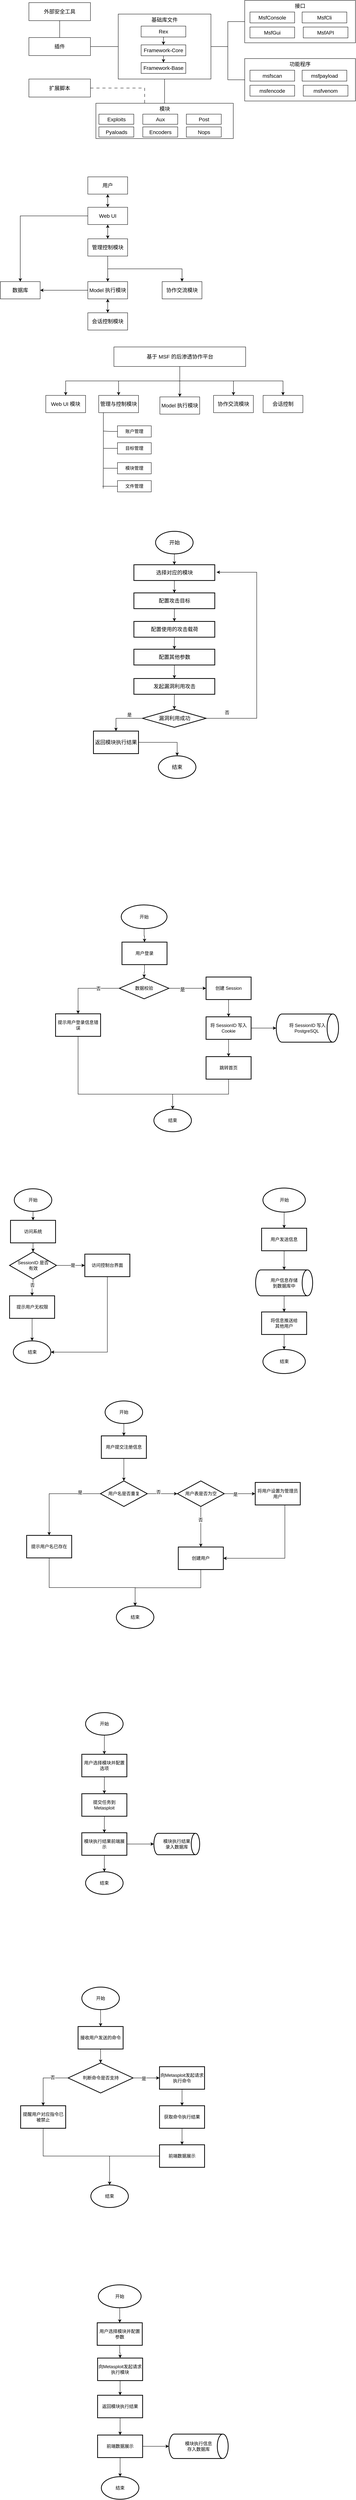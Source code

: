 <mxfile version="24.5.3" type="github">
  <diagram name="第 1 页" id="Pq7LRNEMIVmDGtsw7FPM">
    <mxGraphModel dx="1235" dy="669" grid="0" gridSize="10" guides="1" tooltips="1" connect="1" arrows="1" fold="1" page="0" pageScale="1" pageWidth="827" pageHeight="1169" math="0" shadow="0">
      <root>
        <mxCell id="0" />
        <mxCell id="1" parent="0" />
        <mxCell id="Ie2kDliUhMyuqAFJr6fS-40" value="" style="group" parent="1" vertex="1" connectable="0">
          <mxGeometry x="126" y="84" width="870" height="368" as="geometry" />
        </mxCell>
        <mxCell id="Ie2kDliUhMyuqAFJr6fS-12" value="" style="edgeStyle=orthogonalEdgeStyle;rounded=0;orthogonalLoop=1;jettySize=auto;html=1;endArrow=none;endFill=0;" parent="Ie2kDliUhMyuqAFJr6fS-40" source="Ie2kDliUhMyuqAFJr6fS-1" target="Ie2kDliUhMyuqAFJr6fS-2" edge="1">
          <mxGeometry relative="1" as="geometry" />
        </mxCell>
        <mxCell id="Ie2kDliUhMyuqAFJr6fS-1" value="外部安全工具" style="rounded=0;whiteSpace=wrap;html=1;fontSize=14;" parent="Ie2kDliUhMyuqAFJr6fS-40" vertex="1">
          <mxGeometry y="6" width="164" height="48" as="geometry" />
        </mxCell>
        <mxCell id="Ie2kDliUhMyuqAFJr6fS-10" value="" style="edgeStyle=orthogonalEdgeStyle;rounded=0;orthogonalLoop=1;jettySize=auto;html=1;endArrow=none;endFill=0;" parent="Ie2kDliUhMyuqAFJr6fS-40" source="Ie2kDliUhMyuqAFJr6fS-2" target="Ie2kDliUhMyuqAFJr6fS-3" edge="1">
          <mxGeometry relative="1" as="geometry" />
        </mxCell>
        <mxCell id="Ie2kDliUhMyuqAFJr6fS-2" value="插件" style="rounded=0;whiteSpace=wrap;html=1;fontSize=14;" parent="Ie2kDliUhMyuqAFJr6fS-40" vertex="1">
          <mxGeometry y="99" width="164" height="48" as="geometry" />
        </mxCell>
        <mxCell id="Ie2kDliUhMyuqAFJr6fS-4" value="扩展脚本" style="rounded=0;whiteSpace=wrap;html=1;fontSize=14;" parent="Ie2kDliUhMyuqAFJr6fS-40" vertex="1">
          <mxGeometry y="209.5" width="164" height="48" as="geometry" />
        </mxCell>
        <mxCell id="Ie2kDliUhMyuqAFJr6fS-11" value="" style="group" parent="Ie2kDliUhMyuqAFJr6fS-40" vertex="1" connectable="0">
          <mxGeometry x="238" y="36.5" width="247" height="173" as="geometry" />
        </mxCell>
        <mxCell id="Ie2kDliUhMyuqAFJr6fS-3" value="基础库文件" style="rounded=0;whiteSpace=wrap;html=1;fontSize=14;verticalAlign=top;" parent="Ie2kDliUhMyuqAFJr6fS-11" vertex="1">
          <mxGeometry width="247" height="173" as="geometry" />
        </mxCell>
        <mxCell id="Ie2kDliUhMyuqAFJr6fS-8" value="" style="edgeStyle=orthogonalEdgeStyle;rounded=0;orthogonalLoop=1;jettySize=auto;html=1;" parent="Ie2kDliUhMyuqAFJr6fS-11" source="Ie2kDliUhMyuqAFJr6fS-5" target="Ie2kDliUhMyuqAFJr6fS-6" edge="1">
          <mxGeometry relative="1" as="geometry" />
        </mxCell>
        <mxCell id="Ie2kDliUhMyuqAFJr6fS-5" value="Rex" style="rounded=0;whiteSpace=wrap;html=1;fontSize=14;" parent="Ie2kDliUhMyuqAFJr6fS-11" vertex="1">
          <mxGeometry x="61" y="32" width="119" height="29" as="geometry" />
        </mxCell>
        <mxCell id="Ie2kDliUhMyuqAFJr6fS-9" value="" style="edgeStyle=orthogonalEdgeStyle;rounded=0;orthogonalLoop=1;jettySize=auto;html=1;" parent="Ie2kDliUhMyuqAFJr6fS-11" source="Ie2kDliUhMyuqAFJr6fS-6" target="Ie2kDliUhMyuqAFJr6fS-7" edge="1">
          <mxGeometry relative="1" as="geometry" />
        </mxCell>
        <mxCell id="Ie2kDliUhMyuqAFJr6fS-6" value="Framework-Core" style="rounded=0;whiteSpace=wrap;html=1;fontSize=14;" parent="Ie2kDliUhMyuqAFJr6fS-11" vertex="1">
          <mxGeometry x="61" y="82" width="119" height="29" as="geometry" />
        </mxCell>
        <mxCell id="Ie2kDliUhMyuqAFJr6fS-7" value="Framework-Base" style="rounded=0;whiteSpace=wrap;html=1;fontSize=14;" parent="Ie2kDliUhMyuqAFJr6fS-11" vertex="1">
          <mxGeometry x="61" y="129" width="119" height="29" as="geometry" />
        </mxCell>
        <mxCell id="Ie2kDliUhMyuqAFJr6fS-20" value="" style="group" parent="Ie2kDliUhMyuqAFJr6fS-40" vertex="1" connectable="0">
          <mxGeometry x="178.5" y="274" width="366" height="94" as="geometry" />
        </mxCell>
        <mxCell id="Ie2kDliUhMyuqAFJr6fS-13" value="模块" style="rounded=0;whiteSpace=wrap;html=1;fontSize=14;verticalAlign=top;" parent="Ie2kDliUhMyuqAFJr6fS-20" vertex="1">
          <mxGeometry width="366" height="94" as="geometry" />
        </mxCell>
        <mxCell id="Ie2kDliUhMyuqAFJr6fS-14" value="Exploits" style="rounded=0;whiteSpace=wrap;html=1;fontSize=14;" parent="Ie2kDliUhMyuqAFJr6fS-20" vertex="1">
          <mxGeometry x="8" y="29" width="93" height="27" as="geometry" />
        </mxCell>
        <mxCell id="Ie2kDliUhMyuqAFJr6fS-15" value="Aux" style="rounded=0;whiteSpace=wrap;html=1;fontSize=14;" parent="Ie2kDliUhMyuqAFJr6fS-20" vertex="1">
          <mxGeometry x="125" y="29" width="93" height="27" as="geometry" />
        </mxCell>
        <mxCell id="Ie2kDliUhMyuqAFJr6fS-16" value="Post" style="rounded=0;whiteSpace=wrap;html=1;fontSize=14;" parent="Ie2kDliUhMyuqAFJr6fS-20" vertex="1">
          <mxGeometry x="241" y="29" width="93" height="27" as="geometry" />
        </mxCell>
        <mxCell id="Ie2kDliUhMyuqAFJr6fS-17" value="Pyaloads" style="rounded=0;whiteSpace=wrap;html=1;fontSize=14;" parent="Ie2kDliUhMyuqAFJr6fS-20" vertex="1">
          <mxGeometry x="8" y="63" width="93" height="27" as="geometry" />
        </mxCell>
        <mxCell id="Ie2kDliUhMyuqAFJr6fS-18" value="Encoders" style="rounded=0;whiteSpace=wrap;html=1;fontSize=14;" parent="Ie2kDliUhMyuqAFJr6fS-20" vertex="1">
          <mxGeometry x="125" y="63" width="93" height="27" as="geometry" />
        </mxCell>
        <mxCell id="Ie2kDliUhMyuqAFJr6fS-19" value="Nops" style="rounded=0;whiteSpace=wrap;html=1;fontSize=14;" parent="Ie2kDliUhMyuqAFJr6fS-20" vertex="1">
          <mxGeometry x="241" y="63" width="93" height="27" as="geometry" />
        </mxCell>
        <mxCell id="Ie2kDliUhMyuqAFJr6fS-23" style="edgeStyle=orthogonalEdgeStyle;rounded=0;orthogonalLoop=1;jettySize=auto;html=1;entryX=0.5;entryY=1;entryDx=0;entryDy=0;endArrow=none;endFill=0;" parent="Ie2kDliUhMyuqAFJr6fS-40" source="Ie2kDliUhMyuqAFJr6fS-13" target="Ie2kDliUhMyuqAFJr6fS-3" edge="1">
          <mxGeometry relative="1" as="geometry" />
        </mxCell>
        <mxCell id="Ie2kDliUhMyuqAFJr6fS-24" style="edgeStyle=orthogonalEdgeStyle;rounded=0;orthogonalLoop=1;jettySize=auto;html=1;entryX=0.355;entryY=0.028;entryDx=0;entryDy=0;entryPerimeter=0;dashed=1;dashPattern=8 8;endArrow=none;endFill=0;" parent="Ie2kDliUhMyuqAFJr6fS-40" source="Ie2kDliUhMyuqAFJr6fS-4" target="Ie2kDliUhMyuqAFJr6fS-13" edge="1">
          <mxGeometry relative="1" as="geometry" />
        </mxCell>
        <mxCell id="Ie2kDliUhMyuqAFJr6fS-31" value="" style="group" parent="Ie2kDliUhMyuqAFJr6fS-40" vertex="1" connectable="0">
          <mxGeometry x="575" width="295" height="113" as="geometry" />
        </mxCell>
        <mxCell id="Ie2kDliUhMyuqAFJr6fS-25" value="接口" style="rounded=0;whiteSpace=wrap;html=1;fontSize=14;verticalAlign=top;" parent="Ie2kDliUhMyuqAFJr6fS-31" vertex="1">
          <mxGeometry width="295" height="113" as="geometry" />
        </mxCell>
        <mxCell id="Ie2kDliUhMyuqAFJr6fS-26" value="MsfConsole" style="rounded=0;whiteSpace=wrap;html=1;fontSize=14;" parent="Ie2kDliUhMyuqAFJr6fS-31" vertex="1">
          <mxGeometry x="14" y="31" width="119" height="29" as="geometry" />
        </mxCell>
        <mxCell id="Ie2kDliUhMyuqAFJr6fS-27" value="MsfCli" style="rounded=0;whiteSpace=wrap;html=1;fontSize=14;" parent="Ie2kDliUhMyuqAFJr6fS-31" vertex="1">
          <mxGeometry x="153" y="31" width="119" height="29" as="geometry" />
        </mxCell>
        <mxCell id="Ie2kDliUhMyuqAFJr6fS-28" value="MsfGui" style="rounded=0;whiteSpace=wrap;html=1;fontSize=14;" parent="Ie2kDliUhMyuqAFJr6fS-31" vertex="1">
          <mxGeometry x="14" y="71" width="119" height="29" as="geometry" />
        </mxCell>
        <mxCell id="Ie2kDliUhMyuqAFJr6fS-29" value="MsfAPI" style="rounded=0;whiteSpace=wrap;html=1;fontSize=14;" parent="Ie2kDliUhMyuqAFJr6fS-31" vertex="1">
          <mxGeometry x="156" y="71" width="119" height="29" as="geometry" />
        </mxCell>
        <mxCell id="Ie2kDliUhMyuqAFJr6fS-32" value="" style="group" parent="Ie2kDliUhMyuqAFJr6fS-40" vertex="1" connectable="0">
          <mxGeometry x="575" y="155" width="295" height="113" as="geometry" />
        </mxCell>
        <mxCell id="Ie2kDliUhMyuqAFJr6fS-33" value="功能程序" style="rounded=0;whiteSpace=wrap;html=1;fontSize=14;verticalAlign=top;" parent="Ie2kDliUhMyuqAFJr6fS-32" vertex="1">
          <mxGeometry width="295" height="113" as="geometry" />
        </mxCell>
        <mxCell id="Ie2kDliUhMyuqAFJr6fS-34" value="msfscan" style="rounded=0;whiteSpace=wrap;html=1;fontSize=14;" parent="Ie2kDliUhMyuqAFJr6fS-32" vertex="1">
          <mxGeometry x="14" y="31" width="119" height="29" as="geometry" />
        </mxCell>
        <mxCell id="Ie2kDliUhMyuqAFJr6fS-35" value="msfpayload" style="rounded=0;whiteSpace=wrap;html=1;fontSize=14;" parent="Ie2kDliUhMyuqAFJr6fS-32" vertex="1">
          <mxGeometry x="153" y="31" width="119" height="29" as="geometry" />
        </mxCell>
        <mxCell id="Ie2kDliUhMyuqAFJr6fS-36" value="msfencode" style="rounded=0;whiteSpace=wrap;html=1;fontSize=14;" parent="Ie2kDliUhMyuqAFJr6fS-32" vertex="1">
          <mxGeometry x="14" y="71" width="119" height="29" as="geometry" />
        </mxCell>
        <mxCell id="Ie2kDliUhMyuqAFJr6fS-37" value="msfvenom" style="rounded=0;whiteSpace=wrap;html=1;fontSize=14;" parent="Ie2kDliUhMyuqAFJr6fS-32" vertex="1">
          <mxGeometry x="156" y="71" width="119" height="29" as="geometry" />
        </mxCell>
        <mxCell id="Ie2kDliUhMyuqAFJr6fS-38" value="" style="edgeStyle=orthogonalEdgeStyle;rounded=0;orthogonalLoop=1;jettySize=auto;html=1;entryX=0;entryY=0.5;entryDx=0;entryDy=0;endArrow=none;endFill=0;" parent="Ie2kDliUhMyuqAFJr6fS-40" source="Ie2kDliUhMyuqAFJr6fS-3" target="Ie2kDliUhMyuqAFJr6fS-25" edge="1">
          <mxGeometry relative="1" as="geometry" />
        </mxCell>
        <mxCell id="Ie2kDliUhMyuqAFJr6fS-39" style="edgeStyle=orthogonalEdgeStyle;rounded=0;orthogonalLoop=1;jettySize=auto;html=1;entryX=0;entryY=0.5;entryDx=0;entryDy=0;endArrow=none;endFill=0;" parent="Ie2kDliUhMyuqAFJr6fS-40" source="Ie2kDliUhMyuqAFJr6fS-3" target="Ie2kDliUhMyuqAFJr6fS-33" edge="1">
          <mxGeometry relative="1" as="geometry" />
        </mxCell>
        <mxCell id="UYdXm5vF5FAGQ0O7_VkD-26" value="" style="group" parent="1" vertex="1" connectable="0">
          <mxGeometry x="50" y="554" width="537" height="408" as="geometry" />
        </mxCell>
        <mxCell id="UYdXm5vF5FAGQ0O7_VkD-1" value="用户" style="rounded=0;whiteSpace=wrap;html=1;fontSize=14;" parent="UYdXm5vF5FAGQ0O7_VkD-26" vertex="1">
          <mxGeometry x="233" width="106" height="46" as="geometry" />
        </mxCell>
        <mxCell id="UYdXm5vF5FAGQ0O7_VkD-9" value="" style="edgeStyle=orthogonalEdgeStyle;rounded=0;orthogonalLoop=1;jettySize=auto;html=1;startArrow=classic;startFill=1;" parent="UYdXm5vF5FAGQ0O7_VkD-26" source="UYdXm5vF5FAGQ0O7_VkD-2" target="UYdXm5vF5FAGQ0O7_VkD-8" edge="1">
          <mxGeometry relative="1" as="geometry" />
        </mxCell>
        <mxCell id="UYdXm5vF5FAGQ0O7_VkD-16" value="" style="edgeStyle=orthogonalEdgeStyle;rounded=0;orthogonalLoop=1;jettySize=auto;html=1;" parent="UYdXm5vF5FAGQ0O7_VkD-26" source="UYdXm5vF5FAGQ0O7_VkD-2" target="UYdXm5vF5FAGQ0O7_VkD-15" edge="1">
          <mxGeometry relative="1" as="geometry" />
        </mxCell>
        <mxCell id="UYdXm5vF5FAGQ0O7_VkD-25" value="" style="edgeStyle=orthogonalEdgeStyle;rounded=0;orthogonalLoop=1;jettySize=auto;html=1;startArrow=classic;startFill=1;" parent="UYdXm5vF5FAGQ0O7_VkD-26" source="UYdXm5vF5FAGQ0O7_VkD-2" target="UYdXm5vF5FAGQ0O7_VkD-1" edge="1">
          <mxGeometry relative="1" as="geometry" />
        </mxCell>
        <mxCell id="UYdXm5vF5FAGQ0O7_VkD-2" value="Web UI" style="rounded=0;whiteSpace=wrap;html=1;fontSize=14;" parent="UYdXm5vF5FAGQ0O7_VkD-26" vertex="1">
          <mxGeometry x="233" y="81" width="106" height="46" as="geometry" />
        </mxCell>
        <mxCell id="UYdXm5vF5FAGQ0O7_VkD-20" style="edgeStyle=orthogonalEdgeStyle;rounded=0;orthogonalLoop=1;jettySize=auto;html=1;exitX=0.5;exitY=1;exitDx=0;exitDy=0;" parent="UYdXm5vF5FAGQ0O7_VkD-26" source="UYdXm5vF5FAGQ0O7_VkD-8" target="UYdXm5vF5FAGQ0O7_VkD-18" edge="1">
          <mxGeometry relative="1" as="geometry" />
        </mxCell>
        <mxCell id="UYdXm5vF5FAGQ0O7_VkD-21" value="" style="edgeStyle=orthogonalEdgeStyle;rounded=0;orthogonalLoop=1;jettySize=auto;html=1;" parent="UYdXm5vF5FAGQ0O7_VkD-26" source="UYdXm5vF5FAGQ0O7_VkD-8" target="UYdXm5vF5FAGQ0O7_VkD-10" edge="1">
          <mxGeometry relative="1" as="geometry" />
        </mxCell>
        <mxCell id="UYdXm5vF5FAGQ0O7_VkD-8" value="管理控制模块" style="rounded=0;whiteSpace=wrap;html=1;fontSize=14;" parent="UYdXm5vF5FAGQ0O7_VkD-26" vertex="1">
          <mxGeometry x="233" y="165" width="106" height="46" as="geometry" />
        </mxCell>
        <mxCell id="UYdXm5vF5FAGQ0O7_VkD-17" style="edgeStyle=orthogonalEdgeStyle;rounded=0;orthogonalLoop=1;jettySize=auto;html=1;entryX=1;entryY=0.5;entryDx=0;entryDy=0;" parent="UYdXm5vF5FAGQ0O7_VkD-26" source="UYdXm5vF5FAGQ0O7_VkD-10" target="UYdXm5vF5FAGQ0O7_VkD-15" edge="1">
          <mxGeometry relative="1" as="geometry" />
        </mxCell>
        <mxCell id="UYdXm5vF5FAGQ0O7_VkD-10" value="Model 执行模块" style="rounded=0;whiteSpace=wrap;html=1;fontSize=14;" parent="UYdXm5vF5FAGQ0O7_VkD-26" vertex="1">
          <mxGeometry x="233" y="279" width="106" height="46" as="geometry" />
        </mxCell>
        <mxCell id="UYdXm5vF5FAGQ0O7_VkD-19" value="" style="edgeStyle=orthogonalEdgeStyle;rounded=0;orthogonalLoop=1;jettySize=auto;html=1;startArrow=classic;startFill=1;" parent="UYdXm5vF5FAGQ0O7_VkD-26" source="UYdXm5vF5FAGQ0O7_VkD-13" target="UYdXm5vF5FAGQ0O7_VkD-10" edge="1">
          <mxGeometry relative="1" as="geometry" />
        </mxCell>
        <mxCell id="UYdXm5vF5FAGQ0O7_VkD-13" value="会话控制模块" style="rounded=0;whiteSpace=wrap;html=1;fontSize=14;" parent="UYdXm5vF5FAGQ0O7_VkD-26" vertex="1">
          <mxGeometry x="233" y="362" width="106" height="46" as="geometry" />
        </mxCell>
        <mxCell id="UYdXm5vF5FAGQ0O7_VkD-15" value="数据库" style="rounded=0;whiteSpace=wrap;html=1;fontSize=14;" parent="UYdXm5vF5FAGQ0O7_VkD-26" vertex="1">
          <mxGeometry y="279" width="106" height="46" as="geometry" />
        </mxCell>
        <mxCell id="UYdXm5vF5FAGQ0O7_VkD-18" value="协作交流模块" style="rounded=0;whiteSpace=wrap;html=1;fontSize=14;" parent="UYdXm5vF5FAGQ0O7_VkD-26" vertex="1">
          <mxGeometry x="431" y="279" width="106" height="46" as="geometry" />
        </mxCell>
        <mxCell id="UYdXm5vF5FAGQ0O7_VkD-47" value="" style="group" parent="1" vertex="1" connectable="0">
          <mxGeometry x="171" y="1007" width="685" height="386" as="geometry" />
        </mxCell>
        <mxCell id="UYdXm5vF5FAGQ0O7_VkD-40" style="edgeStyle=orthogonalEdgeStyle;rounded=0;orthogonalLoop=1;jettySize=auto;html=1;exitX=0.5;exitY=1;exitDx=0;exitDy=0;" parent="UYdXm5vF5FAGQ0O7_VkD-47" source="UYdXm5vF5FAGQ0O7_VkD-27" target="UYdXm5vF5FAGQ0O7_VkD-28" edge="1">
          <mxGeometry relative="1" as="geometry" />
        </mxCell>
        <mxCell id="UYdXm5vF5FAGQ0O7_VkD-41" style="edgeStyle=orthogonalEdgeStyle;rounded=0;orthogonalLoop=1;jettySize=auto;html=1;entryX=0.5;entryY=0;entryDx=0;entryDy=0;" parent="UYdXm5vF5FAGQ0O7_VkD-47" source="UYdXm5vF5FAGQ0O7_VkD-27" target="UYdXm5vF5FAGQ0O7_VkD-29" edge="1">
          <mxGeometry relative="1" as="geometry" />
        </mxCell>
        <mxCell id="UYdXm5vF5FAGQ0O7_VkD-42" style="edgeStyle=orthogonalEdgeStyle;rounded=0;orthogonalLoop=1;jettySize=auto;html=1;" parent="UYdXm5vF5FAGQ0O7_VkD-47" source="UYdXm5vF5FAGQ0O7_VkD-27" target="UYdXm5vF5FAGQ0O7_VkD-30" edge="1">
          <mxGeometry relative="1" as="geometry" />
        </mxCell>
        <mxCell id="UYdXm5vF5FAGQ0O7_VkD-43" style="edgeStyle=orthogonalEdgeStyle;rounded=0;orthogonalLoop=1;jettySize=auto;html=1;" parent="UYdXm5vF5FAGQ0O7_VkD-47" source="UYdXm5vF5FAGQ0O7_VkD-27" target="UYdXm5vF5FAGQ0O7_VkD-31" edge="1">
          <mxGeometry relative="1" as="geometry" />
        </mxCell>
        <mxCell id="UYdXm5vF5FAGQ0O7_VkD-44" style="edgeStyle=orthogonalEdgeStyle;rounded=0;orthogonalLoop=1;jettySize=auto;html=1;exitX=0.5;exitY=1;exitDx=0;exitDy=0;" parent="UYdXm5vF5FAGQ0O7_VkD-47" source="UYdXm5vF5FAGQ0O7_VkD-27" target="UYdXm5vF5FAGQ0O7_VkD-32" edge="1">
          <mxGeometry relative="1" as="geometry" />
        </mxCell>
        <mxCell id="UYdXm5vF5FAGQ0O7_VkD-27" value="基于 MSF 的后渗透协作平台" style="rounded=0;whiteSpace=wrap;html=1;fontSize=14;" parent="UYdXm5vF5FAGQ0O7_VkD-47" vertex="1">
          <mxGeometry x="181.5" width="351" height="52" as="geometry" />
        </mxCell>
        <mxCell id="UYdXm5vF5FAGQ0O7_VkD-28" value="Web UI 模块" style="rounded=0;whiteSpace=wrap;html=1;fontSize=14;" parent="UYdXm5vF5FAGQ0O7_VkD-47" vertex="1">
          <mxGeometry y="129" width="106" height="46" as="geometry" />
        </mxCell>
        <mxCell id="UYdXm5vF5FAGQ0O7_VkD-36" style="edgeStyle=orthogonalEdgeStyle;rounded=0;orthogonalLoop=1;jettySize=auto;html=1;exitX=0.117;exitY=0.978;exitDx=0;exitDy=0;exitPerimeter=0;endArrow=none;endFill=0;" parent="UYdXm5vF5FAGQ0O7_VkD-47" source="UYdXm5vF5FAGQ0O7_VkD-29" edge="1">
          <mxGeometry relative="1" as="geometry">
            <mxPoint x="153" y="377" as="targetPoint" />
          </mxGeometry>
        </mxCell>
        <mxCell id="UYdXm5vF5FAGQ0O7_VkD-29" value="管理与控制模块" style="rounded=0;whiteSpace=wrap;html=1;fontSize=14;" parent="UYdXm5vF5FAGQ0O7_VkD-47" vertex="1">
          <mxGeometry x="141" y="129" width="106" height="46" as="geometry" />
        </mxCell>
        <mxCell id="UYdXm5vF5FAGQ0O7_VkD-30" value="Model 执行模块" style="rounded=0;whiteSpace=wrap;html=1;fontSize=14;" parent="UYdXm5vF5FAGQ0O7_VkD-47" vertex="1">
          <mxGeometry x="304" y="133" width="106" height="46" as="geometry" />
        </mxCell>
        <mxCell id="UYdXm5vF5FAGQ0O7_VkD-31" value="协作交流模块" style="rounded=0;whiteSpace=wrap;html=1;fontSize=14;" parent="UYdXm5vF5FAGQ0O7_VkD-47" vertex="1">
          <mxGeometry x="447" y="129" width="106" height="46" as="geometry" />
        </mxCell>
        <mxCell id="UYdXm5vF5FAGQ0O7_VkD-32" value="会话控制" style="rounded=0;whiteSpace=wrap;html=1;fontSize=14;" parent="UYdXm5vF5FAGQ0O7_VkD-47" vertex="1">
          <mxGeometry x="579" y="129" width="106" height="46" as="geometry" />
        </mxCell>
        <mxCell id="UYdXm5vF5FAGQ0O7_VkD-37" style="edgeStyle=orthogonalEdgeStyle;rounded=0;orthogonalLoop=1;jettySize=auto;html=1;endArrow=none;endFill=0;" parent="UYdXm5vF5FAGQ0O7_VkD-47" source="UYdXm5vF5FAGQ0O7_VkD-33" edge="1">
          <mxGeometry relative="1" as="geometry">
            <mxPoint x="153" y="224" as="targetPoint" />
          </mxGeometry>
        </mxCell>
        <mxCell id="UYdXm5vF5FAGQ0O7_VkD-33" value="账户管理" style="rounded=0;whiteSpace=wrap;html=1;" parent="UYdXm5vF5FAGQ0O7_VkD-47" vertex="1">
          <mxGeometry x="191" y="210" width="90" height="30" as="geometry" />
        </mxCell>
        <mxCell id="UYdXm5vF5FAGQ0O7_VkD-38" style="edgeStyle=orthogonalEdgeStyle;rounded=0;orthogonalLoop=1;jettySize=auto;html=1;endArrow=none;endFill=0;" parent="UYdXm5vF5FAGQ0O7_VkD-47" source="UYdXm5vF5FAGQ0O7_VkD-34" edge="1">
          <mxGeometry relative="1" as="geometry">
            <mxPoint x="154.2" y="270" as="targetPoint" />
          </mxGeometry>
        </mxCell>
        <mxCell id="UYdXm5vF5FAGQ0O7_VkD-34" value="目标管理" style="rounded=0;whiteSpace=wrap;html=1;" parent="UYdXm5vF5FAGQ0O7_VkD-47" vertex="1">
          <mxGeometry x="191" y="255" width="90" height="30" as="geometry" />
        </mxCell>
        <mxCell id="UYdXm5vF5FAGQ0O7_VkD-39" style="edgeStyle=orthogonalEdgeStyle;rounded=0;orthogonalLoop=1;jettySize=auto;html=1;endArrow=none;endFill=0;" parent="UYdXm5vF5FAGQ0O7_VkD-47" source="UYdXm5vF5FAGQ0O7_VkD-35" edge="1">
          <mxGeometry relative="1" as="geometry">
            <mxPoint x="154" y="323" as="targetPoint" />
          </mxGeometry>
        </mxCell>
        <mxCell id="UYdXm5vF5FAGQ0O7_VkD-35" value="模块管理" style="rounded=0;whiteSpace=wrap;html=1;" parent="UYdXm5vF5FAGQ0O7_VkD-47" vertex="1">
          <mxGeometry x="191" y="308" width="90" height="30" as="geometry" />
        </mxCell>
        <mxCell id="UYdXm5vF5FAGQ0O7_VkD-46" style="edgeStyle=orthogonalEdgeStyle;rounded=0;orthogonalLoop=1;jettySize=auto;html=1;endArrow=none;endFill=0;" parent="UYdXm5vF5FAGQ0O7_VkD-47" source="UYdXm5vF5FAGQ0O7_VkD-45" edge="1">
          <mxGeometry relative="1" as="geometry">
            <mxPoint x="151" y="371" as="targetPoint" />
          </mxGeometry>
        </mxCell>
        <mxCell id="UYdXm5vF5FAGQ0O7_VkD-45" value="文件管理" style="rounded=0;whiteSpace=wrap;html=1;" parent="UYdXm5vF5FAGQ0O7_VkD-47" vertex="1">
          <mxGeometry x="191" y="356" width="90" height="30" as="geometry" />
        </mxCell>
        <mxCell id="UYdXm5vF5FAGQ0O7_VkD-69" value="" style="group" parent="1" vertex="1" connectable="0">
          <mxGeometry x="298" y="1498" width="435" height="658" as="geometry" />
        </mxCell>
        <mxCell id="UYdXm5vF5FAGQ0O7_VkD-51" value="" style="edgeStyle=orthogonalEdgeStyle;rounded=0;orthogonalLoop=1;jettySize=auto;html=1;" parent="UYdXm5vF5FAGQ0O7_VkD-69" source="UYdXm5vF5FAGQ0O7_VkD-49" target="UYdXm5vF5FAGQ0O7_VkD-50" edge="1">
          <mxGeometry relative="1" as="geometry" />
        </mxCell>
        <mxCell id="UYdXm5vF5FAGQ0O7_VkD-49" value="开始" style="strokeWidth=2;html=1;shape=mxgraph.flowchart.start_1;whiteSpace=wrap;fontSize=14;" parent="UYdXm5vF5FAGQ0O7_VkD-69" vertex="1">
          <mxGeometry x="165.5" width="100" height="60" as="geometry" />
        </mxCell>
        <mxCell id="UYdXm5vF5FAGQ0O7_VkD-53" value="" style="edgeStyle=orthogonalEdgeStyle;rounded=0;orthogonalLoop=1;jettySize=auto;html=1;" parent="UYdXm5vF5FAGQ0O7_VkD-69" source="UYdXm5vF5FAGQ0O7_VkD-50" target="UYdXm5vF5FAGQ0O7_VkD-52" edge="1">
          <mxGeometry relative="1" as="geometry" />
        </mxCell>
        <mxCell id="UYdXm5vF5FAGQ0O7_VkD-50" value="选择对应的模块" style="whiteSpace=wrap;html=1;fontSize=14;strokeWidth=2;" parent="UYdXm5vF5FAGQ0O7_VkD-69" vertex="1">
          <mxGeometry x="107.75" y="89" width="215.5" height="42" as="geometry" />
        </mxCell>
        <mxCell id="UYdXm5vF5FAGQ0O7_VkD-55" value="" style="edgeStyle=orthogonalEdgeStyle;rounded=0;orthogonalLoop=1;jettySize=auto;html=1;" parent="UYdXm5vF5FAGQ0O7_VkD-69" source="UYdXm5vF5FAGQ0O7_VkD-52" target="UYdXm5vF5FAGQ0O7_VkD-54" edge="1">
          <mxGeometry relative="1" as="geometry" />
        </mxCell>
        <mxCell id="UYdXm5vF5FAGQ0O7_VkD-52" value="配置攻击目标" style="whiteSpace=wrap;html=1;fontSize=14;strokeWidth=2;" parent="UYdXm5vF5FAGQ0O7_VkD-69" vertex="1">
          <mxGeometry x="107.75" y="164" width="215.5" height="42" as="geometry" />
        </mxCell>
        <mxCell id="UYdXm5vF5FAGQ0O7_VkD-57" value="" style="edgeStyle=orthogonalEdgeStyle;rounded=0;orthogonalLoop=1;jettySize=auto;html=1;" parent="UYdXm5vF5FAGQ0O7_VkD-69" source="UYdXm5vF5FAGQ0O7_VkD-54" target="UYdXm5vF5FAGQ0O7_VkD-56" edge="1">
          <mxGeometry relative="1" as="geometry" />
        </mxCell>
        <mxCell id="UYdXm5vF5FAGQ0O7_VkD-54" value="配置使用的攻击载荷" style="whiteSpace=wrap;html=1;fontSize=14;strokeWidth=2;" parent="UYdXm5vF5FAGQ0O7_VkD-69" vertex="1">
          <mxGeometry x="107.75" y="240" width="215.5" height="42" as="geometry" />
        </mxCell>
        <mxCell id="UYdXm5vF5FAGQ0O7_VkD-59" value="" style="edgeStyle=orthogonalEdgeStyle;rounded=0;orthogonalLoop=1;jettySize=auto;html=1;" parent="UYdXm5vF5FAGQ0O7_VkD-69" source="UYdXm5vF5FAGQ0O7_VkD-56" target="UYdXm5vF5FAGQ0O7_VkD-58" edge="1">
          <mxGeometry relative="1" as="geometry" />
        </mxCell>
        <mxCell id="UYdXm5vF5FAGQ0O7_VkD-56" value="配置其他参数" style="whiteSpace=wrap;html=1;fontSize=14;strokeWidth=2;" parent="UYdXm5vF5FAGQ0O7_VkD-69" vertex="1">
          <mxGeometry x="107.75" y="314" width="215.5" height="42" as="geometry" />
        </mxCell>
        <mxCell id="UYdXm5vF5FAGQ0O7_VkD-61" value="" style="edgeStyle=orthogonalEdgeStyle;rounded=0;orthogonalLoop=1;jettySize=auto;html=1;" parent="UYdXm5vF5FAGQ0O7_VkD-69" source="UYdXm5vF5FAGQ0O7_VkD-58" target="UYdXm5vF5FAGQ0O7_VkD-60" edge="1">
          <mxGeometry relative="1" as="geometry" />
        </mxCell>
        <mxCell id="UYdXm5vF5FAGQ0O7_VkD-58" value="发起漏洞利用攻击" style="whiteSpace=wrap;html=1;fontSize=14;strokeWidth=2;" parent="UYdXm5vF5FAGQ0O7_VkD-69" vertex="1">
          <mxGeometry x="107.75" y="392" width="215.5" height="42" as="geometry" />
        </mxCell>
        <mxCell id="UYdXm5vF5FAGQ0O7_VkD-63" value="" style="edgeStyle=orthogonalEdgeStyle;rounded=0;orthogonalLoop=1;jettySize=auto;html=1;" parent="UYdXm5vF5FAGQ0O7_VkD-69" source="UYdXm5vF5FAGQ0O7_VkD-60" target="UYdXm5vF5FAGQ0O7_VkD-62" edge="1">
          <mxGeometry relative="1" as="geometry" />
        </mxCell>
        <mxCell id="UYdXm5vF5FAGQ0O7_VkD-66" style="edgeStyle=orthogonalEdgeStyle;rounded=0;orthogonalLoop=1;jettySize=auto;html=1;entryX=1;entryY=0.5;entryDx=0;entryDy=0;exitX=1;exitY=0.5;exitDx=0;exitDy=0;" parent="UYdXm5vF5FAGQ0O7_VkD-69" source="UYdXm5vF5FAGQ0O7_VkD-60" edge="1">
          <mxGeometry relative="1" as="geometry">
            <mxPoint x="328" y="109" as="targetPoint" />
            <mxPoint x="305" y="662" as="sourcePoint" />
            <Array as="points">
              <mxPoint x="435" y="498" />
              <mxPoint x="435" y="109" />
            </Array>
          </mxGeometry>
        </mxCell>
        <mxCell id="UYdXm5vF5FAGQ0O7_VkD-60" value="漏洞利用成功" style="rhombus;whiteSpace=wrap;html=1;fontSize=14;strokeWidth=2;" parent="UYdXm5vF5FAGQ0O7_VkD-69" vertex="1">
          <mxGeometry x="130.75" y="474" width="169.5" height="48" as="geometry" />
        </mxCell>
        <mxCell id="UYdXm5vF5FAGQ0O7_VkD-62" value="返回模块执行结果" style="whiteSpace=wrap;html=1;fontSize=14;strokeWidth=2;" parent="UYdXm5vF5FAGQ0O7_VkD-69" vertex="1">
          <mxGeometry y="532" width="120" height="60" as="geometry" />
        </mxCell>
        <mxCell id="UYdXm5vF5FAGQ0O7_VkD-64" value="结束" style="strokeWidth=2;html=1;shape=mxgraph.flowchart.start_1;whiteSpace=wrap;fontSize=14;" parent="UYdXm5vF5FAGQ0O7_VkD-69" vertex="1">
          <mxGeometry x="173" y="598" width="100" height="60" as="geometry" />
        </mxCell>
        <mxCell id="UYdXm5vF5FAGQ0O7_VkD-65" style="edgeStyle=orthogonalEdgeStyle;rounded=0;orthogonalLoop=1;jettySize=auto;html=1;entryX=0.5;entryY=0;entryDx=0;entryDy=0;entryPerimeter=0;" parent="UYdXm5vF5FAGQ0O7_VkD-69" source="UYdXm5vF5FAGQ0O7_VkD-62" target="UYdXm5vF5FAGQ0O7_VkD-64" edge="1">
          <mxGeometry relative="1" as="geometry" />
        </mxCell>
        <mxCell id="UYdXm5vF5FAGQ0O7_VkD-67" value="是" style="text;html=1;align=center;verticalAlign=middle;whiteSpace=wrap;rounded=0;" parent="UYdXm5vF5FAGQ0O7_VkD-69" vertex="1">
          <mxGeometry x="66" y="474" width="60" height="30" as="geometry" />
        </mxCell>
        <mxCell id="UYdXm5vF5FAGQ0O7_VkD-68" value="否" style="text;html=1;align=center;verticalAlign=middle;whiteSpace=wrap;rounded=0;" parent="UYdXm5vF5FAGQ0O7_VkD-69" vertex="1">
          <mxGeometry x="326" y="468" width="60" height="30" as="geometry" />
        </mxCell>
        <mxCell id="HWHErDfSJxv5yxR6spuk-3" value="" style="edgeStyle=orthogonalEdgeStyle;rounded=0;orthogonalLoop=1;jettySize=auto;html=1;" parent="1" source="HWHErDfSJxv5yxR6spuk-1" target="HWHErDfSJxv5yxR6spuk-2" edge="1">
          <mxGeometry relative="1" as="geometry" />
        </mxCell>
        <mxCell id="HWHErDfSJxv5yxR6spuk-1" value="开始" style="strokeWidth=2;html=1;shape=mxgraph.flowchart.start_1;whiteSpace=wrap;" parent="1" vertex="1">
          <mxGeometry x="372" y="2493" width="122" height="63" as="geometry" />
        </mxCell>
        <mxCell id="HWHErDfSJxv5yxR6spuk-5" value="" style="edgeStyle=orthogonalEdgeStyle;rounded=0;orthogonalLoop=1;jettySize=auto;html=1;" parent="1" source="HWHErDfSJxv5yxR6spuk-2" target="HWHErDfSJxv5yxR6spuk-4" edge="1">
          <mxGeometry relative="1" as="geometry" />
        </mxCell>
        <mxCell id="HWHErDfSJxv5yxR6spuk-2" value="用户登录" style="whiteSpace=wrap;html=1;strokeWidth=2;" parent="1" vertex="1">
          <mxGeometry x="374" y="2592" width="120" height="60" as="geometry" />
        </mxCell>
        <mxCell id="HWHErDfSJxv5yxR6spuk-8" value="" style="edgeStyle=orthogonalEdgeStyle;rounded=0;orthogonalLoop=1;jettySize=auto;html=1;" parent="1" source="HWHErDfSJxv5yxR6spuk-4" target="HWHErDfSJxv5yxR6spuk-7" edge="1">
          <mxGeometry relative="1" as="geometry" />
        </mxCell>
        <mxCell id="HWHErDfSJxv5yxR6spuk-26" value="&lt;font style=&quot;font-size: 13px;&quot;&gt;是&lt;/font&gt;" style="edgeLabel;html=1;align=center;verticalAlign=middle;resizable=0;points=[];" parent="HWHErDfSJxv5yxR6spuk-8" vertex="1" connectable="0">
          <mxGeometry x="-0.273" y="-3" relative="1" as="geometry">
            <mxPoint as="offset" />
          </mxGeometry>
        </mxCell>
        <mxCell id="HWHErDfSJxv5yxR6spuk-20" style="edgeStyle=orthogonalEdgeStyle;rounded=0;orthogonalLoop=1;jettySize=auto;html=1;" parent="1" source="HWHErDfSJxv5yxR6spuk-4" target="HWHErDfSJxv5yxR6spuk-14" edge="1">
          <mxGeometry relative="1" as="geometry" />
        </mxCell>
        <mxCell id="HWHErDfSJxv5yxR6spuk-27" value="&lt;font style=&quot;font-size: 12px;&quot;&gt;否&lt;/font&gt;" style="edgeLabel;html=1;align=center;verticalAlign=middle;resizable=0;points=[];" parent="HWHErDfSJxv5yxR6spuk-20" vertex="1" connectable="0">
          <mxGeometry x="-0.368" y="1" relative="1" as="geometry">
            <mxPoint as="offset" />
          </mxGeometry>
        </mxCell>
        <mxCell id="HWHErDfSJxv5yxR6spuk-4" value="数据校验" style="rhombus;whiteSpace=wrap;html=1;strokeWidth=2;" parent="1" vertex="1">
          <mxGeometry x="367" y="2687" width="132" height="56" as="geometry" />
        </mxCell>
        <mxCell id="HWHErDfSJxv5yxR6spuk-10" value="" style="edgeStyle=orthogonalEdgeStyle;rounded=0;orthogonalLoop=1;jettySize=auto;html=1;" parent="1" source="HWHErDfSJxv5yxR6spuk-7" target="HWHErDfSJxv5yxR6spuk-9" edge="1">
          <mxGeometry relative="1" as="geometry" />
        </mxCell>
        <mxCell id="HWHErDfSJxv5yxR6spuk-7" value="创建 Session" style="whiteSpace=wrap;html=1;strokeWidth=2;" parent="1" vertex="1">
          <mxGeometry x="598" y="2685" width="120" height="60" as="geometry" />
        </mxCell>
        <mxCell id="HWHErDfSJxv5yxR6spuk-13" value="" style="edgeStyle=orthogonalEdgeStyle;rounded=0;orthogonalLoop=1;jettySize=auto;html=1;" parent="1" source="HWHErDfSJxv5yxR6spuk-9" target="HWHErDfSJxv5yxR6spuk-12" edge="1">
          <mxGeometry relative="1" as="geometry" />
        </mxCell>
        <mxCell id="HWHErDfSJxv5yxR6spuk-9" value="将 SessionID 写入 Cookie" style="whiteSpace=wrap;html=1;strokeWidth=2;" parent="1" vertex="1">
          <mxGeometry x="598" y="2791" width="120" height="60" as="geometry" />
        </mxCell>
        <mxCell id="HWHErDfSJxv5yxR6spuk-11" value="将 SessionID 写入 PostgreSQL&amp;nbsp;" style="strokeWidth=2;html=1;shape=mxgraph.flowchart.direct_data;whiteSpace=wrap;" parent="1" vertex="1">
          <mxGeometry x="785" y="2783.5" width="166" height="75" as="geometry" />
        </mxCell>
        <mxCell id="HWHErDfSJxv5yxR6spuk-12" value="跳转首页" style="whiteSpace=wrap;html=1;strokeWidth=2;" parent="1" vertex="1">
          <mxGeometry x="598" y="2897" width="120" height="60" as="geometry" />
        </mxCell>
        <mxCell id="HWHErDfSJxv5yxR6spuk-14" value="提示用户登录信息错误" style="whiteSpace=wrap;html=1;strokeWidth=2;" parent="1" vertex="1">
          <mxGeometry x="197" y="2783" width="120" height="60" as="geometry" />
        </mxCell>
        <mxCell id="HWHErDfSJxv5yxR6spuk-16" value="结束" style="strokeWidth=2;html=1;shape=mxgraph.flowchart.start_1;whiteSpace=wrap;" parent="1" vertex="1">
          <mxGeometry x="459" y="3037" width="100" height="60" as="geometry" />
        </mxCell>
        <mxCell id="HWHErDfSJxv5yxR6spuk-21" style="edgeStyle=orthogonalEdgeStyle;rounded=0;orthogonalLoop=1;jettySize=auto;html=1;entryX=0.5;entryY=0;entryDx=0;entryDy=0;entryPerimeter=0;exitX=0.5;exitY=1;exitDx=0;exitDy=0;" parent="1" source="HWHErDfSJxv5yxR6spuk-12" target="HWHErDfSJxv5yxR6spuk-16" edge="1">
          <mxGeometry relative="1" as="geometry" />
        </mxCell>
        <mxCell id="HWHErDfSJxv5yxR6spuk-22" style="edgeStyle=orthogonalEdgeStyle;rounded=0;orthogonalLoop=1;jettySize=auto;html=1;entryX=0;entryY=0.5;entryDx=0;entryDy=0;entryPerimeter=0;" parent="1" source="HWHErDfSJxv5yxR6spuk-9" target="HWHErDfSJxv5yxR6spuk-11" edge="1">
          <mxGeometry relative="1" as="geometry" />
        </mxCell>
        <mxCell id="HWHErDfSJxv5yxR6spuk-32" value="" style="edgeStyle=orthogonalEdgeStyle;rounded=0;orthogonalLoop=1;jettySize=auto;html=1;" parent="1" source="HWHErDfSJxv5yxR6spuk-30" target="HWHErDfSJxv5yxR6spuk-31" edge="1">
          <mxGeometry relative="1" as="geometry" />
        </mxCell>
        <mxCell id="HWHErDfSJxv5yxR6spuk-30" value="开始" style="strokeWidth=2;html=1;shape=mxgraph.flowchart.start_1;whiteSpace=wrap;" parent="1" vertex="1">
          <mxGeometry x="87" y="3249" width="100" height="60" as="geometry" />
        </mxCell>
        <mxCell id="HWHErDfSJxv5yxR6spuk-34" value="" style="edgeStyle=orthogonalEdgeStyle;rounded=0;orthogonalLoop=1;jettySize=auto;html=1;" parent="1" source="HWHErDfSJxv5yxR6spuk-31" target="HWHErDfSJxv5yxR6spuk-33" edge="1">
          <mxGeometry relative="1" as="geometry" />
        </mxCell>
        <mxCell id="HWHErDfSJxv5yxR6spuk-31" value="访问系统" style="whiteSpace=wrap;html=1;strokeWidth=2;" parent="1" vertex="1">
          <mxGeometry x="77" y="3333" width="120" height="60" as="geometry" />
        </mxCell>
        <mxCell id="HWHErDfSJxv5yxR6spuk-38" value="" style="edgeStyle=orthogonalEdgeStyle;rounded=0;orthogonalLoop=1;jettySize=auto;html=1;" parent="1" source="HWHErDfSJxv5yxR6spuk-33" target="HWHErDfSJxv5yxR6spuk-37" edge="1">
          <mxGeometry relative="1" as="geometry" />
        </mxCell>
        <mxCell id="HWHErDfSJxv5yxR6spuk-44" value="&lt;font style=&quot;font-size: 12px;&quot;&gt;是&lt;/font&gt;" style="edgeLabel;html=1;align=center;verticalAlign=middle;resizable=0;points=[];" parent="HWHErDfSJxv5yxR6spuk-38" vertex="1" connectable="0">
          <mxGeometry x="0.151" relative="1" as="geometry">
            <mxPoint as="offset" />
          </mxGeometry>
        </mxCell>
        <mxCell id="HWHErDfSJxv5yxR6spuk-40" value="" style="edgeStyle=orthogonalEdgeStyle;rounded=0;orthogonalLoop=1;jettySize=auto;html=1;" parent="1" source="HWHErDfSJxv5yxR6spuk-33" target="HWHErDfSJxv5yxR6spuk-39" edge="1">
          <mxGeometry relative="1" as="geometry" />
        </mxCell>
        <mxCell id="HWHErDfSJxv5yxR6spuk-45" value="&lt;font style=&quot;font-size: 12px;&quot;&gt;否&lt;/font&gt;" style="edgeLabel;html=1;align=center;verticalAlign=middle;resizable=0;points=[];" parent="HWHErDfSJxv5yxR6spuk-40" vertex="1" connectable="0">
          <mxGeometry x="-0.287" y="-2" relative="1" as="geometry">
            <mxPoint as="offset" />
          </mxGeometry>
        </mxCell>
        <mxCell id="HWHErDfSJxv5yxR6spuk-33" value="SessionID 是否&lt;br&gt;有效" style="rhombus;whiteSpace=wrap;html=1;strokeWidth=2;" parent="1" vertex="1">
          <mxGeometry x="74.5" y="3417" width="125" height="72" as="geometry" />
        </mxCell>
        <mxCell id="HWHErDfSJxv5yxR6spuk-37" value="访问控制台界面" style="whiteSpace=wrap;html=1;strokeWidth=2;" parent="1" vertex="1">
          <mxGeometry x="275" y="3423" width="120" height="60" as="geometry" />
        </mxCell>
        <mxCell id="HWHErDfSJxv5yxR6spuk-42" style="edgeStyle=orthogonalEdgeStyle;rounded=0;orthogonalLoop=1;jettySize=auto;html=1;" parent="1" source="HWHErDfSJxv5yxR6spuk-39" target="HWHErDfSJxv5yxR6spuk-41" edge="1">
          <mxGeometry relative="1" as="geometry" />
        </mxCell>
        <mxCell id="HWHErDfSJxv5yxR6spuk-39" value="提示用户无权限" style="whiteSpace=wrap;html=1;strokeWidth=2;" parent="1" vertex="1">
          <mxGeometry x="74.5" y="3534" width="120" height="60" as="geometry" />
        </mxCell>
        <mxCell id="HWHErDfSJxv5yxR6spuk-41" value="结束" style="strokeWidth=2;html=1;shape=mxgraph.flowchart.start_1;whiteSpace=wrap;" parent="1" vertex="1">
          <mxGeometry x="84.5" y="3654" width="100" height="60" as="geometry" />
        </mxCell>
        <mxCell id="HWHErDfSJxv5yxR6spuk-46" style="edgeStyle=orthogonalEdgeStyle;rounded=0;orthogonalLoop=1;jettySize=auto;html=1;entryX=1;entryY=0.5;entryDx=0;entryDy=0;entryPerimeter=0;exitX=0.5;exitY=1;exitDx=0;exitDy=0;" parent="1" source="HWHErDfSJxv5yxR6spuk-37" target="HWHErDfSJxv5yxR6spuk-41" edge="1">
          <mxGeometry relative="1" as="geometry" />
        </mxCell>
        <mxCell id="HWHErDfSJxv5yxR6spuk-47" style="edgeStyle=orthogonalEdgeStyle;rounded=0;orthogonalLoop=1;jettySize=auto;html=1;entryX=0.5;entryY=0;entryDx=0;entryDy=0;entryPerimeter=0;exitX=0.5;exitY=1;exitDx=0;exitDy=0;" parent="1" source="HWHErDfSJxv5yxR6spuk-14" target="HWHErDfSJxv5yxR6spuk-16" edge="1">
          <mxGeometry relative="1" as="geometry">
            <Array as="points">
              <mxPoint x="257" y="2997" />
              <mxPoint x="509" y="2997" />
            </Array>
          </mxGeometry>
        </mxCell>
        <mxCell id="HWHErDfSJxv5yxR6spuk-54" value="" style="edgeStyle=orthogonalEdgeStyle;rounded=0;orthogonalLoop=1;jettySize=auto;html=1;" parent="1" source="HWHErDfSJxv5yxR6spuk-48" target="HWHErDfSJxv5yxR6spuk-53" edge="1">
          <mxGeometry relative="1" as="geometry" />
        </mxCell>
        <mxCell id="HWHErDfSJxv5yxR6spuk-48" value="开始" style="strokeWidth=2;html=1;shape=mxgraph.flowchart.start_1;whiteSpace=wrap;" parent="1" vertex="1">
          <mxGeometry x="749.5" y="3247" width="113" height="64" as="geometry" />
        </mxCell>
        <mxCell id="HWHErDfSJxv5yxR6spuk-53" value="用户发送信息" style="whiteSpace=wrap;html=1;strokeWidth=2;" parent="1" vertex="1">
          <mxGeometry x="746" y="3354" width="120" height="60" as="geometry" />
        </mxCell>
        <mxCell id="HWHErDfSJxv5yxR6spuk-60" value="" style="edgeStyle=orthogonalEdgeStyle;rounded=0;orthogonalLoop=1;jettySize=auto;html=1;" parent="1" source="HWHErDfSJxv5yxR6spuk-57" target="HWHErDfSJxv5yxR6spuk-59" edge="1">
          <mxGeometry relative="1" as="geometry" />
        </mxCell>
        <mxCell id="HWHErDfSJxv5yxR6spuk-57" value="用户信息&lt;span style=&quot;background-color: initial;&quot;&gt;存储&lt;/span&gt;&lt;div&gt;&lt;span style=&quot;background-color: initial;&quot;&gt;到数据库中&lt;/span&gt;&lt;/div&gt;" style="strokeWidth=2;html=1;shape=mxgraph.flowchart.direct_data;whiteSpace=wrap;" parent="1" vertex="1">
          <mxGeometry x="730" y="3465" width="152" height="69" as="geometry" />
        </mxCell>
        <mxCell id="HWHErDfSJxv5yxR6spuk-58" style="edgeStyle=orthogonalEdgeStyle;rounded=0;orthogonalLoop=1;jettySize=auto;html=1;entryX=0.5;entryY=0;entryDx=0;entryDy=0;entryPerimeter=0;" parent="1" source="HWHErDfSJxv5yxR6spuk-53" target="HWHErDfSJxv5yxR6spuk-57" edge="1">
          <mxGeometry relative="1" as="geometry" />
        </mxCell>
        <mxCell id="HWHErDfSJxv5yxR6spuk-59" value="将信息推送给&lt;div&gt;其他用户&lt;/div&gt;" style="whiteSpace=wrap;html=1;strokeWidth=2;" parent="1" vertex="1">
          <mxGeometry x="746" y="3577" width="120" height="60" as="geometry" />
        </mxCell>
        <mxCell id="HWHErDfSJxv5yxR6spuk-62" style="edgeStyle=orthogonalEdgeStyle;rounded=0;orthogonalLoop=1;jettySize=auto;html=1;entryX=0.5;entryY=0;entryDx=0;entryDy=0;entryPerimeter=0;" parent="1" source="HWHErDfSJxv5yxR6spuk-59" target="HWHErDfSJxv5yxR6spuk-63" edge="1">
          <mxGeometry relative="1" as="geometry">
            <mxPoint x="804.75" y="3680" as="targetPoint" />
          </mxGeometry>
        </mxCell>
        <mxCell id="HWHErDfSJxv5yxR6spuk-63" value="结束" style="strokeWidth=2;html=1;shape=mxgraph.flowchart.start_1;whiteSpace=wrap;" parent="1" vertex="1">
          <mxGeometry x="749.5" y="3677" width="113" height="64" as="geometry" />
        </mxCell>
        <mxCell id="cro6VkyQA4ZLvbmiUd0_-3" value="" style="edgeStyle=orthogonalEdgeStyle;rounded=0;orthogonalLoop=1;jettySize=auto;html=1;" edge="1" parent="1" source="cro6VkyQA4ZLvbmiUd0_-1" target="cro6VkyQA4ZLvbmiUd0_-2">
          <mxGeometry relative="1" as="geometry" />
        </mxCell>
        <mxCell id="cro6VkyQA4ZLvbmiUd0_-1" value="开始" style="strokeWidth=2;html=1;shape=mxgraph.flowchart.start_1;whiteSpace=wrap;" vertex="1" parent="1">
          <mxGeometry x="329" y="3814" width="100" height="60" as="geometry" />
        </mxCell>
        <mxCell id="cro6VkyQA4ZLvbmiUd0_-11" value="" style="edgeStyle=orthogonalEdgeStyle;rounded=0;orthogonalLoop=1;jettySize=auto;html=1;" edge="1" parent="1" source="cro6VkyQA4ZLvbmiUd0_-2" target="cro6VkyQA4ZLvbmiUd0_-10">
          <mxGeometry relative="1" as="geometry" />
        </mxCell>
        <mxCell id="cro6VkyQA4ZLvbmiUd0_-2" value="用户提交注册信息" style="whiteSpace=wrap;html=1;strokeWidth=2;" vertex="1" parent="1">
          <mxGeometry x="319" y="3907" width="120" height="60" as="geometry" />
        </mxCell>
        <mxCell id="cro6VkyQA4ZLvbmiUd0_-13" value="" style="edgeStyle=orthogonalEdgeStyle;rounded=0;orthogonalLoop=1;jettySize=auto;html=1;" edge="1" parent="1" source="cro6VkyQA4ZLvbmiUd0_-10" target="cro6VkyQA4ZLvbmiUd0_-12">
          <mxGeometry relative="1" as="geometry" />
        </mxCell>
        <mxCell id="cro6VkyQA4ZLvbmiUd0_-27" value="&lt;font style=&quot;font-size: 12px;&quot;&gt;否&lt;/font&gt;" style="edgeLabel;html=1;align=center;verticalAlign=middle;resizable=0;points=[];" vertex="1" connectable="0" parent="cro6VkyQA4ZLvbmiUd0_-13">
          <mxGeometry x="-0.263" y="4" relative="1" as="geometry">
            <mxPoint as="offset" />
          </mxGeometry>
        </mxCell>
        <mxCell id="cro6VkyQA4ZLvbmiUd0_-15" value="" style="edgeStyle=orthogonalEdgeStyle;rounded=0;orthogonalLoop=1;jettySize=auto;html=1;" edge="1" parent="1" source="cro6VkyQA4ZLvbmiUd0_-10" target="cro6VkyQA4ZLvbmiUd0_-14">
          <mxGeometry relative="1" as="geometry" />
        </mxCell>
        <mxCell id="cro6VkyQA4ZLvbmiUd0_-26" value="&lt;font style=&quot;font-size: 12px;&quot;&gt;是&lt;/font&gt;" style="edgeLabel;html=1;align=center;verticalAlign=middle;resizable=0;points=[];" vertex="1" connectable="0" parent="cro6VkyQA4ZLvbmiUd0_-15">
          <mxGeometry x="-0.56" y="-3" relative="1" as="geometry">
            <mxPoint as="offset" />
          </mxGeometry>
        </mxCell>
        <mxCell id="cro6VkyQA4ZLvbmiUd0_-10" value="用户名是否重复" style="rhombus;whiteSpace=wrap;html=1;strokeWidth=2;" vertex="1" parent="1">
          <mxGeometry x="316.5" y="4027" width="125" height="68" as="geometry" />
        </mxCell>
        <mxCell id="cro6VkyQA4ZLvbmiUd0_-17" value="" style="edgeStyle=orthogonalEdgeStyle;rounded=0;orthogonalLoop=1;jettySize=auto;html=1;" edge="1" parent="1" source="cro6VkyQA4ZLvbmiUd0_-12" target="cro6VkyQA4ZLvbmiUd0_-16">
          <mxGeometry relative="1" as="geometry" />
        </mxCell>
        <mxCell id="cro6VkyQA4ZLvbmiUd0_-28" value="&lt;font style=&quot;font-size: 12px;&quot;&gt;是&lt;/font&gt;" style="edgeLabel;html=1;align=center;verticalAlign=middle;resizable=0;points=[];" vertex="1" connectable="0" parent="cro6VkyQA4ZLvbmiUd0_-17">
          <mxGeometry x="-0.285" y="-2" relative="1" as="geometry">
            <mxPoint as="offset" />
          </mxGeometry>
        </mxCell>
        <mxCell id="cro6VkyQA4ZLvbmiUd0_-19" value="" style="edgeStyle=orthogonalEdgeStyle;rounded=0;orthogonalLoop=1;jettySize=auto;html=1;" edge="1" parent="1" source="cro6VkyQA4ZLvbmiUd0_-12" target="cro6VkyQA4ZLvbmiUd0_-18">
          <mxGeometry relative="1" as="geometry" />
        </mxCell>
        <mxCell id="cro6VkyQA4ZLvbmiUd0_-29" value="&lt;font style=&quot;font-size: 12px;&quot;&gt;否&lt;/font&gt;" style="edgeLabel;html=1;align=center;verticalAlign=middle;resizable=0;points=[];" vertex="1" connectable="0" parent="cro6VkyQA4ZLvbmiUd0_-19">
          <mxGeometry x="-0.333" y="-1" relative="1" as="geometry">
            <mxPoint as="offset" />
          </mxGeometry>
        </mxCell>
        <mxCell id="cro6VkyQA4ZLvbmiUd0_-12" value="用户表是否为空" style="rhombus;whiteSpace=wrap;html=1;strokeWidth=2;" vertex="1" parent="1">
          <mxGeometry x="521.5" y="4027" width="125" height="68" as="geometry" />
        </mxCell>
        <mxCell id="cro6VkyQA4ZLvbmiUd0_-21" style="edgeStyle=orthogonalEdgeStyle;rounded=0;orthogonalLoop=1;jettySize=auto;html=1;exitX=0.5;exitY=1;exitDx=0;exitDy=0;" edge="1" parent="1" source="cro6VkyQA4ZLvbmiUd0_-14" target="cro6VkyQA4ZLvbmiUd0_-20">
          <mxGeometry relative="1" as="geometry">
            <Array as="points">
              <mxPoint x="180" y="4311" />
              <mxPoint x="409" y="4311" />
            </Array>
          </mxGeometry>
        </mxCell>
        <mxCell id="cro6VkyQA4ZLvbmiUd0_-14" value="提示用户名已存在" style="whiteSpace=wrap;html=1;strokeWidth=2;" vertex="1" parent="1">
          <mxGeometry x="120" y="4172" width="120" height="60" as="geometry" />
        </mxCell>
        <mxCell id="cro6VkyQA4ZLvbmiUd0_-23" style="edgeStyle=orthogonalEdgeStyle;rounded=0;orthogonalLoop=1;jettySize=auto;html=1;entryX=1;entryY=0.5;entryDx=0;entryDy=0;" edge="1" parent="1" source="cro6VkyQA4ZLvbmiUd0_-16" target="cro6VkyQA4ZLvbmiUd0_-18">
          <mxGeometry relative="1" as="geometry">
            <Array as="points">
              <mxPoint x="808" y="4233" />
            </Array>
          </mxGeometry>
        </mxCell>
        <mxCell id="cro6VkyQA4ZLvbmiUd0_-16" value="将用户设置为管理员用户" style="whiteSpace=wrap;html=1;strokeWidth=2;" vertex="1" parent="1">
          <mxGeometry x="729" y="4031" width="120" height="60" as="geometry" />
        </mxCell>
        <mxCell id="cro6VkyQA4ZLvbmiUd0_-18" value="创建用户" style="whiteSpace=wrap;html=1;strokeWidth=2;" vertex="1" parent="1">
          <mxGeometry x="524" y="4203" width="120" height="60" as="geometry" />
        </mxCell>
        <mxCell id="cro6VkyQA4ZLvbmiUd0_-20" value="结束" style="strokeWidth=2;html=1;shape=mxgraph.flowchart.start_1;whiteSpace=wrap;" vertex="1" parent="1">
          <mxGeometry x="359" y="4360" width="100" height="60" as="geometry" />
        </mxCell>
        <mxCell id="cro6VkyQA4ZLvbmiUd0_-22" style="edgeStyle=orthogonalEdgeStyle;rounded=0;orthogonalLoop=1;jettySize=auto;html=1;entryX=0.5;entryY=0;entryDx=0;entryDy=0;entryPerimeter=0;exitX=0.5;exitY=1;exitDx=0;exitDy=0;" edge="1" parent="1" source="cro6VkyQA4ZLvbmiUd0_-18" target="cro6VkyQA4ZLvbmiUd0_-20">
          <mxGeometry relative="1" as="geometry" />
        </mxCell>
        <mxCell id="cro6VkyQA4ZLvbmiUd0_-32" value="" style="edgeStyle=orthogonalEdgeStyle;rounded=0;orthogonalLoop=1;jettySize=auto;html=1;" edge="1" parent="1" source="cro6VkyQA4ZLvbmiUd0_-30" target="cro6VkyQA4ZLvbmiUd0_-31">
          <mxGeometry relative="1" as="geometry" />
        </mxCell>
        <mxCell id="cro6VkyQA4ZLvbmiUd0_-30" value="开始" style="strokeWidth=2;html=1;shape=mxgraph.flowchart.start_1;whiteSpace=wrap;" vertex="1" parent="1">
          <mxGeometry x="277" y="4644" width="100" height="60" as="geometry" />
        </mxCell>
        <mxCell id="cro6VkyQA4ZLvbmiUd0_-34" value="" style="edgeStyle=orthogonalEdgeStyle;rounded=0;orthogonalLoop=1;jettySize=auto;html=1;" edge="1" parent="1" source="cro6VkyQA4ZLvbmiUd0_-31" target="cro6VkyQA4ZLvbmiUd0_-33">
          <mxGeometry relative="1" as="geometry" />
        </mxCell>
        <mxCell id="cro6VkyQA4ZLvbmiUd0_-31" value="用户选择模块并配置选项" style="whiteSpace=wrap;html=1;strokeWidth=2;" vertex="1" parent="1">
          <mxGeometry x="267" y="4755" width="120" height="60" as="geometry" />
        </mxCell>
        <mxCell id="cro6VkyQA4ZLvbmiUd0_-44" value="" style="edgeStyle=orthogonalEdgeStyle;rounded=0;orthogonalLoop=1;jettySize=auto;html=1;" edge="1" parent="1" source="cro6VkyQA4ZLvbmiUd0_-33" target="cro6VkyQA4ZLvbmiUd0_-43">
          <mxGeometry relative="1" as="geometry" />
        </mxCell>
        <mxCell id="cro6VkyQA4ZLvbmiUd0_-33" value="提交任务到 Metasploit" style="whiteSpace=wrap;html=1;strokeWidth=2;" vertex="1" parent="1">
          <mxGeometry x="267" y="4860" width="120" height="60" as="geometry" />
        </mxCell>
        <mxCell id="cro6VkyQA4ZLvbmiUd0_-48" value="" style="edgeStyle=orthogonalEdgeStyle;rounded=0;orthogonalLoop=1;jettySize=auto;html=1;" edge="1" parent="1" source="cro6VkyQA4ZLvbmiUd0_-43" target="cro6VkyQA4ZLvbmiUd0_-47">
          <mxGeometry relative="1" as="geometry" />
        </mxCell>
        <mxCell id="cro6VkyQA4ZLvbmiUd0_-43" value="模块执行结果前端展示" style="whiteSpace=wrap;html=1;strokeWidth=2;" vertex="1" parent="1">
          <mxGeometry x="267" y="4964" width="120" height="60" as="geometry" />
        </mxCell>
        <mxCell id="cro6VkyQA4ZLvbmiUd0_-45" value="模块执行结果&lt;br&gt;录入数据库" style="strokeWidth=2;html=1;shape=mxgraph.flowchart.direct_data;whiteSpace=wrap;" vertex="1" parent="1">
          <mxGeometry x="459" y="4965.5" width="122" height="57" as="geometry" />
        </mxCell>
        <mxCell id="cro6VkyQA4ZLvbmiUd0_-46" style="edgeStyle=orthogonalEdgeStyle;rounded=0;orthogonalLoop=1;jettySize=auto;html=1;entryX=0;entryY=0.5;entryDx=0;entryDy=0;entryPerimeter=0;" edge="1" parent="1" source="cro6VkyQA4ZLvbmiUd0_-43" target="cro6VkyQA4ZLvbmiUd0_-45">
          <mxGeometry relative="1" as="geometry" />
        </mxCell>
        <mxCell id="cro6VkyQA4ZLvbmiUd0_-47" value="结束" style="strokeWidth=2;html=1;shape=mxgraph.flowchart.start_1;whiteSpace=wrap;" vertex="1" parent="1">
          <mxGeometry x="277" y="5068" width="100" height="60" as="geometry" />
        </mxCell>
        <mxCell id="cro6VkyQA4ZLvbmiUd0_-55" value="" style="edgeStyle=orthogonalEdgeStyle;rounded=0;orthogonalLoop=1;jettySize=auto;html=1;" edge="1" parent="1" source="cro6VkyQA4ZLvbmiUd0_-53" target="cro6VkyQA4ZLvbmiUd0_-54">
          <mxGeometry relative="1" as="geometry" />
        </mxCell>
        <mxCell id="cro6VkyQA4ZLvbmiUd0_-53" value="开始" style="strokeWidth=2;html=1;shape=mxgraph.flowchart.start_1;whiteSpace=wrap;" vertex="1" parent="1">
          <mxGeometry x="267" y="5375" width="100" height="60" as="geometry" />
        </mxCell>
        <mxCell id="cro6VkyQA4ZLvbmiUd0_-57" value="" style="edgeStyle=orthogonalEdgeStyle;rounded=0;orthogonalLoop=1;jettySize=auto;html=1;" edge="1" parent="1" source="cro6VkyQA4ZLvbmiUd0_-54" target="cro6VkyQA4ZLvbmiUd0_-56">
          <mxGeometry relative="1" as="geometry" />
        </mxCell>
        <mxCell id="cro6VkyQA4ZLvbmiUd0_-54" value="接收用户发送的命令" style="whiteSpace=wrap;html=1;strokeWidth=2;" vertex="1" parent="1">
          <mxGeometry x="257" y="5480" width="120" height="60" as="geometry" />
        </mxCell>
        <mxCell id="cro6VkyQA4ZLvbmiUd0_-59" value="" style="edgeStyle=orthogonalEdgeStyle;rounded=0;orthogonalLoop=1;jettySize=auto;html=1;" edge="1" parent="1" source="cro6VkyQA4ZLvbmiUd0_-56" target="cro6VkyQA4ZLvbmiUd0_-58">
          <mxGeometry relative="1" as="geometry" />
        </mxCell>
        <mxCell id="cro6VkyQA4ZLvbmiUd0_-74" value="&lt;font style=&quot;font-size: 12px;&quot;&gt;是&lt;/font&gt;" style="edgeLabel;html=1;align=center;verticalAlign=middle;resizable=0;points=[];" vertex="1" connectable="0" parent="cro6VkyQA4ZLvbmiUd0_-59">
          <mxGeometry x="-0.203" y="-2" relative="1" as="geometry">
            <mxPoint as="offset" />
          </mxGeometry>
        </mxCell>
        <mxCell id="cro6VkyQA4ZLvbmiUd0_-65" value="" style="edgeStyle=orthogonalEdgeStyle;rounded=0;orthogonalLoop=1;jettySize=auto;html=1;" edge="1" parent="1" source="cro6VkyQA4ZLvbmiUd0_-56" target="cro6VkyQA4ZLvbmiUd0_-64">
          <mxGeometry relative="1" as="geometry" />
        </mxCell>
        <mxCell id="cro6VkyQA4ZLvbmiUd0_-73" value="&lt;font style=&quot;font-size: 12px;&quot;&gt;否&lt;/font&gt;" style="edgeLabel;html=1;align=center;verticalAlign=middle;resizable=0;points=[];" vertex="1" connectable="0" parent="cro6VkyQA4ZLvbmiUd0_-65">
          <mxGeometry x="-0.406" y="-1" relative="1" as="geometry">
            <mxPoint as="offset" />
          </mxGeometry>
        </mxCell>
        <mxCell id="cro6VkyQA4ZLvbmiUd0_-56" value="判断命令是否支持" style="rhombus;whiteSpace=wrap;html=1;strokeWidth=2;" vertex="1" parent="1">
          <mxGeometry x="230.5" y="5577" width="173" height="80" as="geometry" />
        </mxCell>
        <mxCell id="cro6VkyQA4ZLvbmiUd0_-61" value="" style="edgeStyle=orthogonalEdgeStyle;rounded=0;orthogonalLoop=1;jettySize=auto;html=1;" edge="1" parent="1" source="cro6VkyQA4ZLvbmiUd0_-58" target="cro6VkyQA4ZLvbmiUd0_-60">
          <mxGeometry relative="1" as="geometry" />
        </mxCell>
        <mxCell id="cro6VkyQA4ZLvbmiUd0_-58" value="向Metasploit发起请求执行命令" style="whiteSpace=wrap;html=1;strokeWidth=2;" vertex="1" parent="1">
          <mxGeometry x="474" y="5587" width="120" height="60" as="geometry" />
        </mxCell>
        <mxCell id="cro6VkyQA4ZLvbmiUd0_-63" value="" style="edgeStyle=orthogonalEdgeStyle;rounded=0;orthogonalLoop=1;jettySize=auto;html=1;" edge="1" parent="1" source="cro6VkyQA4ZLvbmiUd0_-60" target="cro6VkyQA4ZLvbmiUd0_-62">
          <mxGeometry relative="1" as="geometry" />
        </mxCell>
        <mxCell id="cro6VkyQA4ZLvbmiUd0_-60" value="获取命令执行结果" style="whiteSpace=wrap;html=1;strokeWidth=2;" vertex="1" parent="1">
          <mxGeometry x="474" y="5691" width="120" height="60" as="geometry" />
        </mxCell>
        <mxCell id="cro6VkyQA4ZLvbmiUd0_-69" style="edgeStyle=orthogonalEdgeStyle;rounded=0;orthogonalLoop=1;jettySize=auto;html=1;" edge="1" parent="1" source="cro6VkyQA4ZLvbmiUd0_-62" target="cro6VkyQA4ZLvbmiUd0_-66">
          <mxGeometry relative="1" as="geometry" />
        </mxCell>
        <mxCell id="cro6VkyQA4ZLvbmiUd0_-62" value="前端数据展示" style="whiteSpace=wrap;html=1;strokeWidth=2;" vertex="1" parent="1">
          <mxGeometry x="474" y="5795" width="120" height="60" as="geometry" />
        </mxCell>
        <mxCell id="cro6VkyQA4ZLvbmiUd0_-64" value="提醒用户对应指令已被禁止" style="whiteSpace=wrap;html=1;strokeWidth=2;" vertex="1" parent="1">
          <mxGeometry x="104" y="5691" width="120" height="60" as="geometry" />
        </mxCell>
        <mxCell id="cro6VkyQA4ZLvbmiUd0_-66" value="结束" style="strokeWidth=2;html=1;shape=mxgraph.flowchart.start_1;whiteSpace=wrap;" vertex="1" parent="1">
          <mxGeometry x="291" y="5902" width="100" height="60" as="geometry" />
        </mxCell>
        <mxCell id="cro6VkyQA4ZLvbmiUd0_-76" style="edgeStyle=orthogonalEdgeStyle;rounded=0;orthogonalLoop=1;jettySize=auto;html=1;entryX=0.5;entryY=0;entryDx=0;entryDy=0;entryPerimeter=0;exitX=0.5;exitY=1;exitDx=0;exitDy=0;" edge="1" parent="1" source="cro6VkyQA4ZLvbmiUd0_-64" target="cro6VkyQA4ZLvbmiUd0_-66">
          <mxGeometry relative="1" as="geometry">
            <Array as="points">
              <mxPoint x="164" y="5825" />
              <mxPoint x="341" y="5825" />
            </Array>
          </mxGeometry>
        </mxCell>
        <mxCell id="cro6VkyQA4ZLvbmiUd0_-79" value="" style="edgeStyle=orthogonalEdgeStyle;rounded=0;orthogonalLoop=1;jettySize=auto;html=1;" edge="1" parent="1" source="cro6VkyQA4ZLvbmiUd0_-77" target="cro6VkyQA4ZLvbmiUd0_-78">
          <mxGeometry relative="1" as="geometry" />
        </mxCell>
        <mxCell id="cro6VkyQA4ZLvbmiUd0_-77" value="开始" style="strokeWidth=2;html=1;shape=mxgraph.flowchart.start_1;whiteSpace=wrap;" vertex="1" parent="1">
          <mxGeometry x="311" y="6168" width="114" height="61" as="geometry" />
        </mxCell>
        <mxCell id="cro6VkyQA4ZLvbmiUd0_-81" value="" style="edgeStyle=orthogonalEdgeStyle;rounded=0;orthogonalLoop=1;jettySize=auto;html=1;" edge="1" parent="1" source="cro6VkyQA4ZLvbmiUd0_-78" target="cro6VkyQA4ZLvbmiUd0_-80">
          <mxGeometry relative="1" as="geometry" />
        </mxCell>
        <mxCell id="cro6VkyQA4ZLvbmiUd0_-78" value="用户选择模块并配置参数" style="whiteSpace=wrap;html=1;strokeWidth=2;" vertex="1" parent="1">
          <mxGeometry x="308" y="6269" width="120" height="60" as="geometry" />
        </mxCell>
        <mxCell id="cro6VkyQA4ZLvbmiUd0_-89" value="" style="edgeStyle=orthogonalEdgeStyle;rounded=0;orthogonalLoop=1;jettySize=auto;html=1;" edge="1" parent="1" source="cro6VkyQA4ZLvbmiUd0_-80" target="cro6VkyQA4ZLvbmiUd0_-88">
          <mxGeometry relative="1" as="geometry" />
        </mxCell>
        <mxCell id="cro6VkyQA4ZLvbmiUd0_-80" value="向Metasploit发起请求执行模块" style="whiteSpace=wrap;html=1;strokeWidth=2;" vertex="1" parent="1">
          <mxGeometry x="309" y="6363" width="120" height="60" as="geometry" />
        </mxCell>
        <mxCell id="cro6VkyQA4ZLvbmiUd0_-91" value="" style="edgeStyle=orthogonalEdgeStyle;rounded=0;orthogonalLoop=1;jettySize=auto;html=1;" edge="1" parent="1" source="cro6VkyQA4ZLvbmiUd0_-88" target="cro6VkyQA4ZLvbmiUd0_-90">
          <mxGeometry relative="1" as="geometry" />
        </mxCell>
        <mxCell id="cro6VkyQA4ZLvbmiUd0_-88" value="返回模块执行结果" style="whiteSpace=wrap;html=1;strokeWidth=2;" vertex="1" parent="1">
          <mxGeometry x="309" y="6462" width="120" height="60" as="geometry" />
        </mxCell>
        <mxCell id="cro6VkyQA4ZLvbmiUd0_-97" style="edgeStyle=orthogonalEdgeStyle;rounded=0;orthogonalLoop=1;jettySize=auto;html=1;" edge="1" parent="1" source="cro6VkyQA4ZLvbmiUd0_-90" target="cro6VkyQA4ZLvbmiUd0_-96">
          <mxGeometry relative="1" as="geometry" />
        </mxCell>
        <mxCell id="cro6VkyQA4ZLvbmiUd0_-90" value="前端数据展示" style="whiteSpace=wrap;html=1;strokeWidth=2;" vertex="1" parent="1">
          <mxGeometry x="309" y="6568" width="120" height="60" as="geometry" />
        </mxCell>
        <mxCell id="cro6VkyQA4ZLvbmiUd0_-92" value="模块执行信息&lt;br&gt;存入数据库" style="strokeWidth=2;html=1;shape=mxgraph.flowchart.direct_data;whiteSpace=wrap;" vertex="1" parent="1">
          <mxGeometry x="499" y="6565.5" width="158" height="65" as="geometry" />
        </mxCell>
        <mxCell id="cro6VkyQA4ZLvbmiUd0_-93" style="edgeStyle=orthogonalEdgeStyle;rounded=0;orthogonalLoop=1;jettySize=auto;html=1;entryX=0;entryY=0.5;entryDx=0;entryDy=0;entryPerimeter=0;" edge="1" parent="1" source="cro6VkyQA4ZLvbmiUd0_-90" target="cro6VkyQA4ZLvbmiUd0_-92">
          <mxGeometry relative="1" as="geometry" />
        </mxCell>
        <mxCell id="cro6VkyQA4ZLvbmiUd0_-96" value="结束" style="strokeWidth=2;html=1;shape=mxgraph.flowchart.start_1;whiteSpace=wrap;" vertex="1" parent="1">
          <mxGeometry x="319" y="6679" width="100" height="60" as="geometry" />
        </mxCell>
      </root>
    </mxGraphModel>
  </diagram>
</mxfile>
